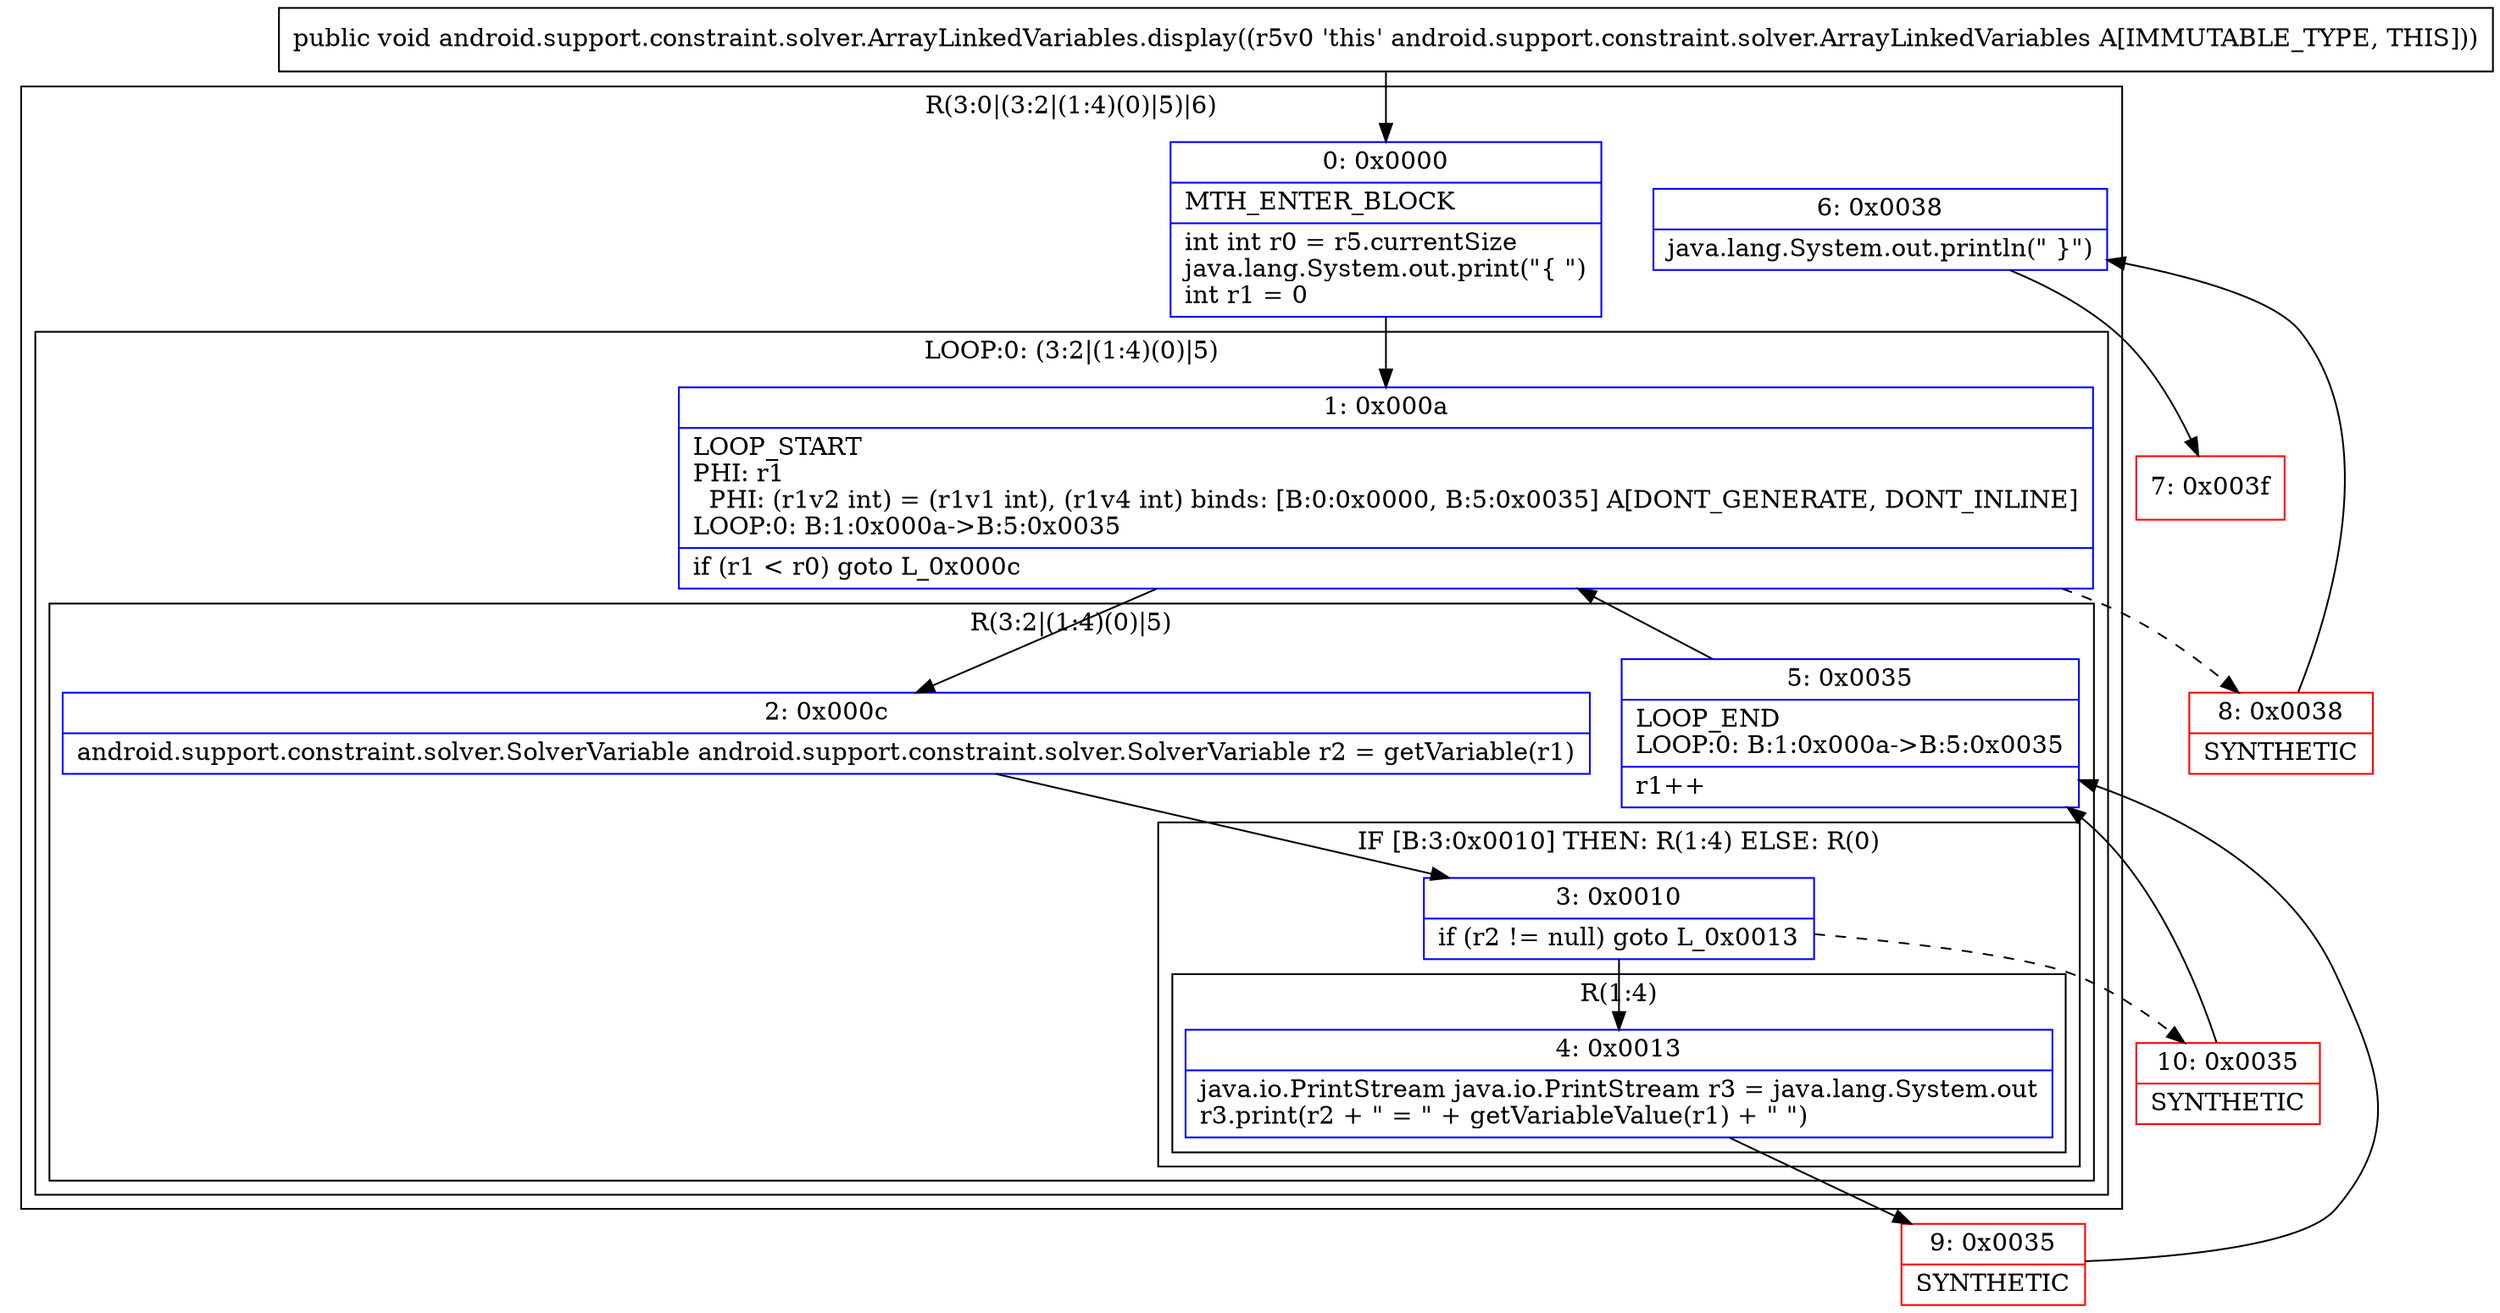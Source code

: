digraph "CFG forandroid.support.constraint.solver.ArrayLinkedVariables.display()V" {
subgraph cluster_Region_1173727072 {
label = "R(3:0|(3:2|(1:4)(0)|5)|6)";
node [shape=record,color=blue];
Node_0 [shape=record,label="{0\:\ 0x0000|MTH_ENTER_BLOCK\l|int int r0 = r5.currentSize\ljava.lang.System.out.print(\"\{ \")\lint r1 = 0\l}"];
subgraph cluster_LoopRegion_1478895077 {
label = "LOOP:0: (3:2|(1:4)(0)|5)";
node [shape=record,color=blue];
Node_1 [shape=record,label="{1\:\ 0x000a|LOOP_START\lPHI: r1 \l  PHI: (r1v2 int) = (r1v1 int), (r1v4 int) binds: [B:0:0x0000, B:5:0x0035] A[DONT_GENERATE, DONT_INLINE]\lLOOP:0: B:1:0x000a\-\>B:5:0x0035\l|if (r1 \< r0) goto L_0x000c\l}"];
subgraph cluster_Region_153977349 {
label = "R(3:2|(1:4)(0)|5)";
node [shape=record,color=blue];
Node_2 [shape=record,label="{2\:\ 0x000c|android.support.constraint.solver.SolverVariable android.support.constraint.solver.SolverVariable r2 = getVariable(r1)\l}"];
subgraph cluster_IfRegion_1976696463 {
label = "IF [B:3:0x0010] THEN: R(1:4) ELSE: R(0)";
node [shape=record,color=blue];
Node_3 [shape=record,label="{3\:\ 0x0010|if (r2 != null) goto L_0x0013\l}"];
subgraph cluster_Region_494376166 {
label = "R(1:4)";
node [shape=record,color=blue];
Node_4 [shape=record,label="{4\:\ 0x0013|java.io.PrintStream java.io.PrintStream r3 = java.lang.System.out\lr3.print(r2 + \" = \" + getVariableValue(r1) + \" \")\l}"];
}
subgraph cluster_Region_343529265 {
label = "R(0)";
node [shape=record,color=blue];
}
}
Node_5 [shape=record,label="{5\:\ 0x0035|LOOP_END\lLOOP:0: B:1:0x000a\-\>B:5:0x0035\l|r1++\l}"];
}
}
Node_6 [shape=record,label="{6\:\ 0x0038|java.lang.System.out.println(\" \}\")\l}"];
}
Node_7 [shape=record,color=red,label="{7\:\ 0x003f}"];
Node_8 [shape=record,color=red,label="{8\:\ 0x0038|SYNTHETIC\l}"];
Node_9 [shape=record,color=red,label="{9\:\ 0x0035|SYNTHETIC\l}"];
Node_10 [shape=record,color=red,label="{10\:\ 0x0035|SYNTHETIC\l}"];
MethodNode[shape=record,label="{public void android.support.constraint.solver.ArrayLinkedVariables.display((r5v0 'this' android.support.constraint.solver.ArrayLinkedVariables A[IMMUTABLE_TYPE, THIS])) }"];
MethodNode -> Node_0;
Node_0 -> Node_1;
Node_1 -> Node_2;
Node_1 -> Node_8[style=dashed];
Node_2 -> Node_3;
Node_3 -> Node_4;
Node_3 -> Node_10[style=dashed];
Node_4 -> Node_9;
Node_5 -> Node_1;
Node_6 -> Node_7;
Node_8 -> Node_6;
Node_9 -> Node_5;
Node_10 -> Node_5;
}

